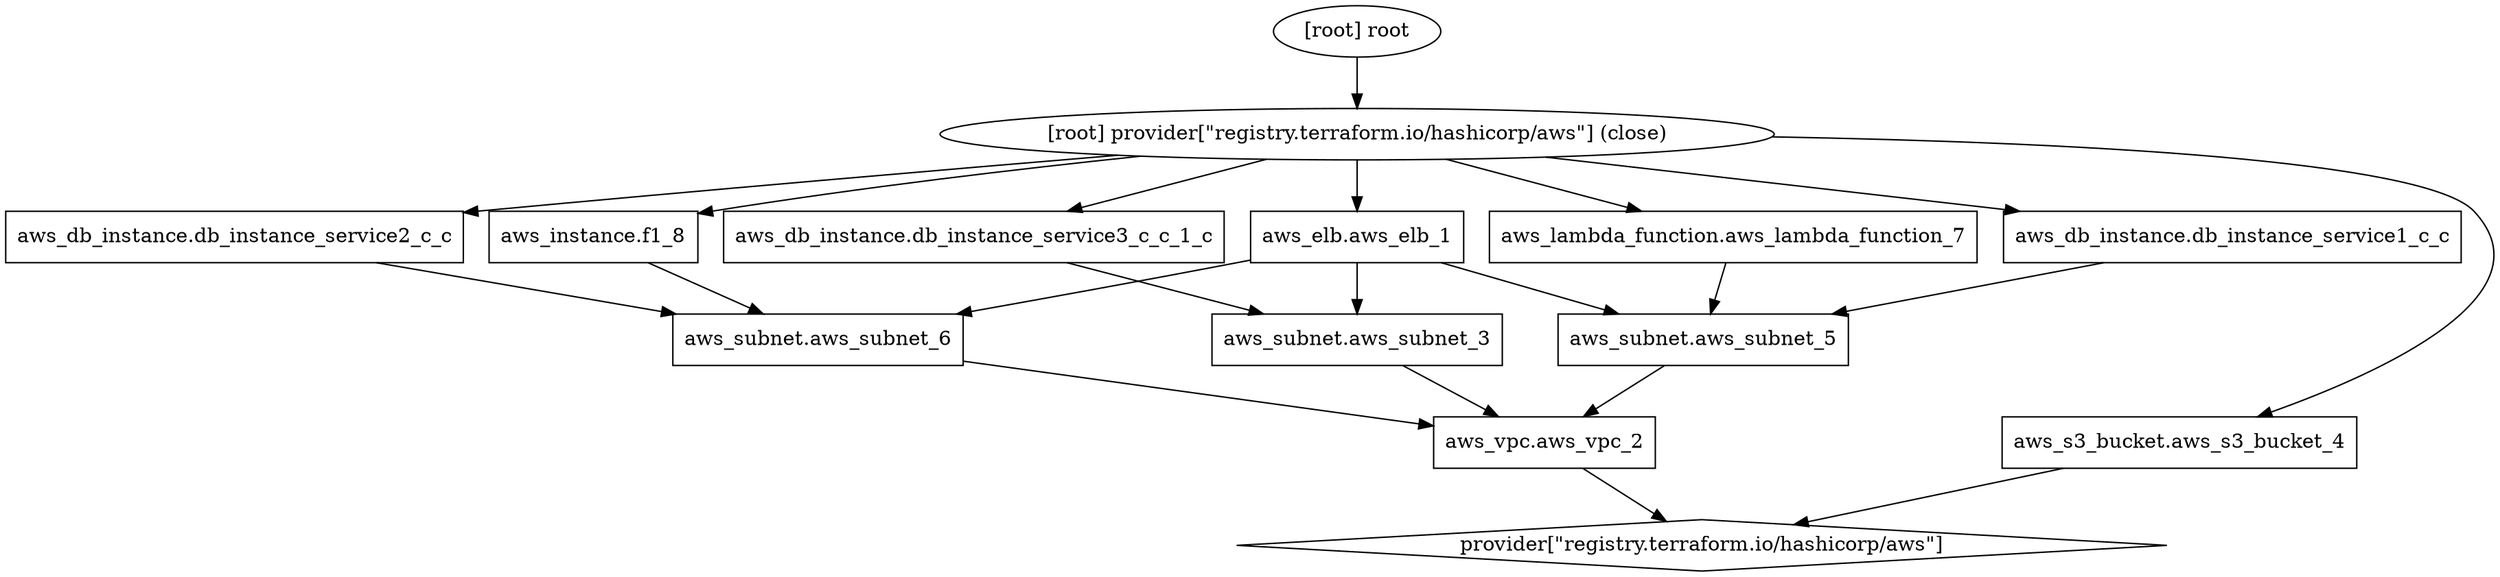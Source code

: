 digraph {
	compound = "true"
	newrank = "true"
	subgraph "root" {
		"[root] aws_db_instance.db_instance_service1_c_c (expand)" [label = "aws_db_instance.db_instance_service1_c_c", shape = "box"]
		"[root] aws_db_instance.db_instance_service2_c_c (expand)" [label = "aws_db_instance.db_instance_service2_c_c", shape = "box"]
		"[root] aws_db_instance.db_instance_service3_c_c_1_c (expand)" [label = "aws_db_instance.db_instance_service3_c_c_1_c", shape = "box"]
		"[root] aws_elb.aws_elb_1 (expand)" [label = "aws_elb.aws_elb_1", shape = "box"]
		"[root] aws_instance.f1_8 (expand)" [label = "aws_instance.f1_8", shape = "box"]
		"[root] aws_lambda_function.aws_lambda_function_7 (expand)" [label = "aws_lambda_function.aws_lambda_function_7", shape = "box"]
		"[root] aws_s3_bucket.aws_s3_bucket_4 (expand)" [label = "aws_s3_bucket.aws_s3_bucket_4", shape = "box"]
		"[root] aws_subnet.aws_subnet_3 (expand)" [label = "aws_subnet.aws_subnet_3", shape = "box"]
		"[root] aws_subnet.aws_subnet_5 (expand)" [label = "aws_subnet.aws_subnet_5", shape = "box"]
		"[root] aws_subnet.aws_subnet_6 (expand)" [label = "aws_subnet.aws_subnet_6", shape = "box"]
		"[root] aws_vpc.aws_vpc_2 (expand)" [label = "aws_vpc.aws_vpc_2", shape = "box"]
		"[root] provider[\"registry.terraform.io/hashicorp/aws\"]" [label = "provider[\"registry.terraform.io/hashicorp/aws\"]", shape = "diamond"]
		"[root] aws_db_instance.db_instance_service1_c_c (expand)" -> "[root] aws_subnet.aws_subnet_5 (expand)"
		"[root] aws_db_instance.db_instance_service2_c_c (expand)" -> "[root] aws_subnet.aws_subnet_6 (expand)"
		"[root] aws_db_instance.db_instance_service3_c_c_1_c (expand)" -> "[root] aws_subnet.aws_subnet_3 (expand)"
		"[root] aws_elb.aws_elb_1 (expand)" -> "[root] aws_subnet.aws_subnet_3 (expand)"
		"[root] aws_elb.aws_elb_1 (expand)" -> "[root] aws_subnet.aws_subnet_5 (expand)"
		"[root] aws_elb.aws_elb_1 (expand)" -> "[root] aws_subnet.aws_subnet_6 (expand)"
		"[root] aws_instance.f1_8 (expand)" -> "[root] aws_subnet.aws_subnet_6 (expand)"
		"[root] aws_lambda_function.aws_lambda_function_7 (expand)" -> "[root] aws_subnet.aws_subnet_5 (expand)"
		"[root] aws_s3_bucket.aws_s3_bucket_4 (expand)" -> "[root] provider[\"registry.terraform.io/hashicorp/aws\"]"
		"[root] aws_subnet.aws_subnet_3 (expand)" -> "[root] aws_vpc.aws_vpc_2 (expand)"
		"[root] aws_subnet.aws_subnet_5 (expand)" -> "[root] aws_vpc.aws_vpc_2 (expand)"
		"[root] aws_subnet.aws_subnet_6 (expand)" -> "[root] aws_vpc.aws_vpc_2 (expand)"
		"[root] aws_vpc.aws_vpc_2 (expand)" -> "[root] provider[\"registry.terraform.io/hashicorp/aws\"]"
		"[root] provider[\"registry.terraform.io/hashicorp/aws\"] (close)" -> "[root] aws_db_instance.db_instance_service1_c_c (expand)"
		"[root] provider[\"registry.terraform.io/hashicorp/aws\"] (close)" -> "[root] aws_db_instance.db_instance_service2_c_c (expand)"
		"[root] provider[\"registry.terraform.io/hashicorp/aws\"] (close)" -> "[root] aws_db_instance.db_instance_service3_c_c_1_c (expand)"
		"[root] provider[\"registry.terraform.io/hashicorp/aws\"] (close)" -> "[root] aws_elb.aws_elb_1 (expand)"
		"[root] provider[\"registry.terraform.io/hashicorp/aws\"] (close)" -> "[root] aws_instance.f1_8 (expand)"
		"[root] provider[\"registry.terraform.io/hashicorp/aws\"] (close)" -> "[root] aws_lambda_function.aws_lambda_function_7 (expand)"
		"[root] provider[\"registry.terraform.io/hashicorp/aws\"] (close)" -> "[root] aws_s3_bucket.aws_s3_bucket_4 (expand)"
		"[root] root" -> "[root] provider[\"registry.terraform.io/hashicorp/aws\"] (close)"
	}
}

